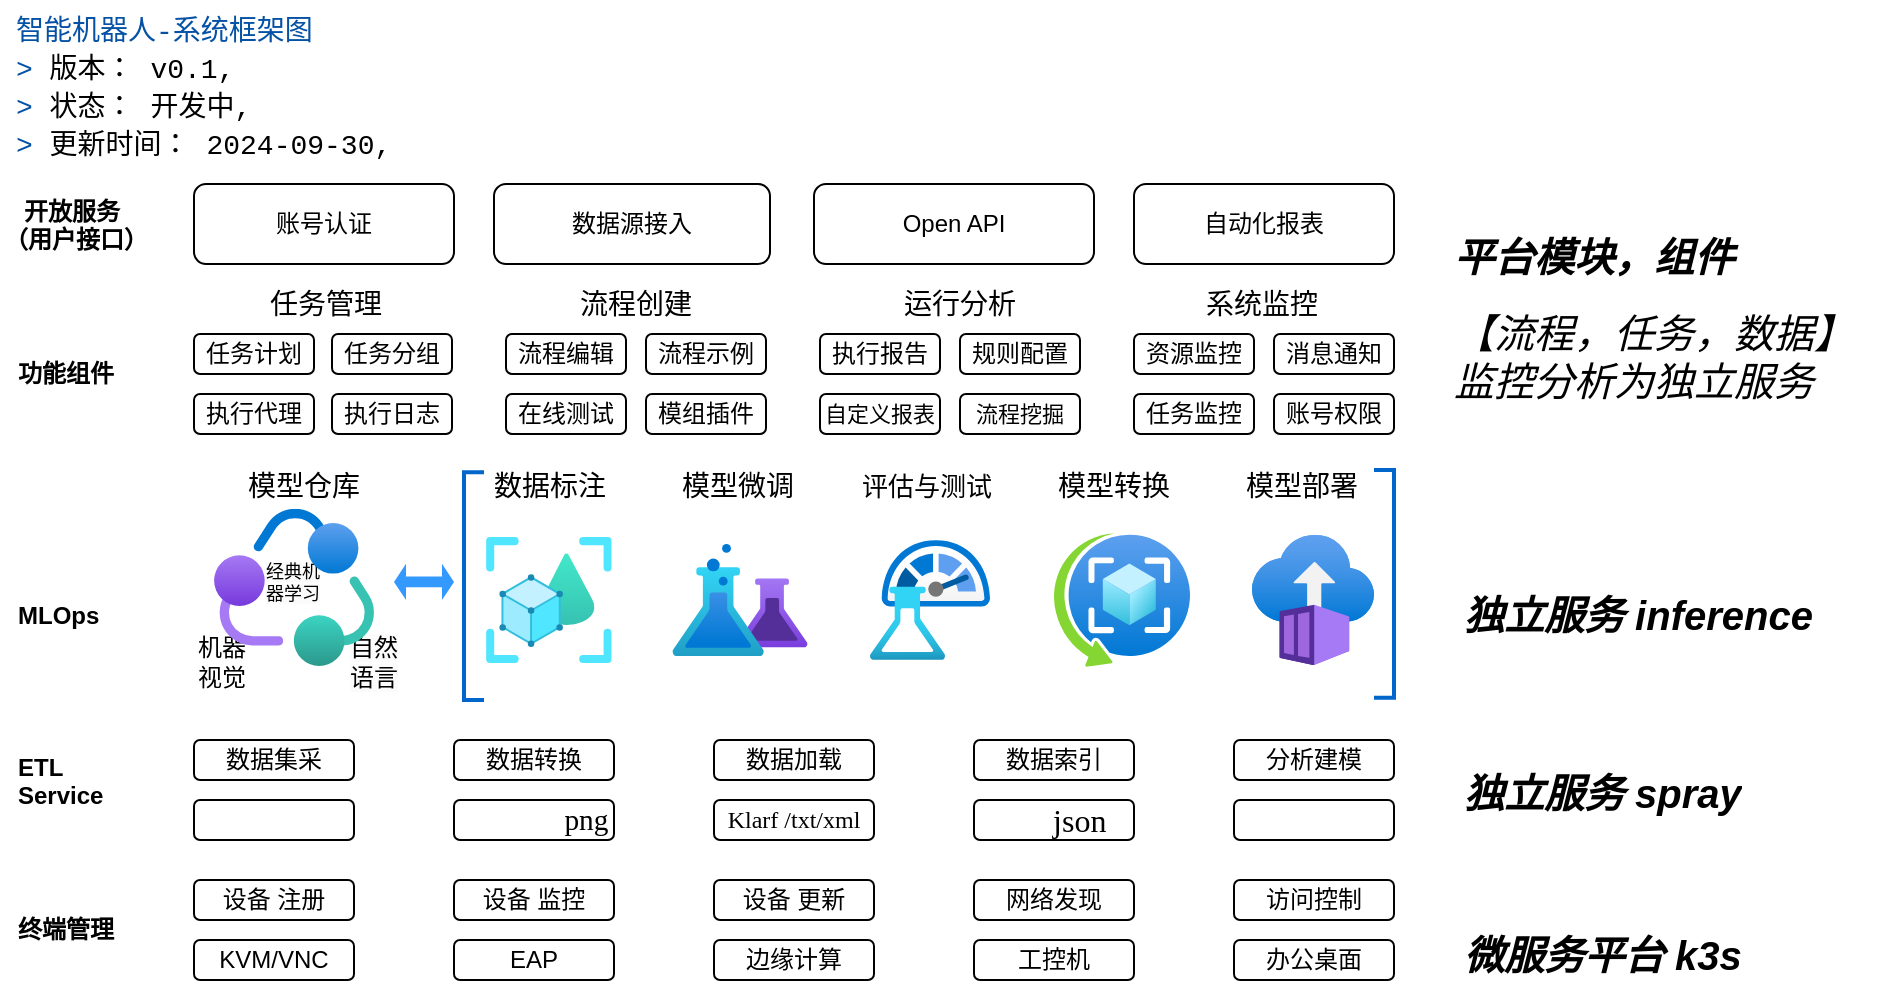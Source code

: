 <mxfile>
    <diagram id="1UqL_O0XorwUK7HTlg5H" name="Page-1">
        <mxGraphModel dx="1054" dy="593" grid="1" gridSize="10" guides="1" tooltips="1" connect="1" arrows="1" fold="1" page="1" pageScale="1" pageWidth="827" pageHeight="1169" math="1" shadow="0">
            <root>
                <mxCell id="0"/>
                <mxCell id="1" parent="0"/>
                <mxCell id="2" value="账号认证" style="rounded=1;whiteSpace=wrap;html=1;" parent="1" vertex="1">
                    <mxGeometry x="107" y="112" width="130" height="40" as="geometry"/>
                </mxCell>
                <mxCell id="3" value="&lt;span style=&quot;font-family: Helvetica; font-size: 12px; font-style: normal; font-variant-ligatures: normal; font-variant-caps: normal; letter-spacing: normal; orphans: 2; text-indent: 0px; text-transform: none; widows: 2; word-spacing: 0px; -webkit-text-stroke-width: 0px; text-decoration-thickness: initial; text-decoration-style: initial; text-decoration-color: initial; float: none; display: inline !important;&quot;&gt;&amp;nbsp; &amp;nbsp;开放服务&lt;br&gt;（用户接口）&lt;br&gt;&lt;/span&gt;" style="text;whiteSpace=wrap;html=1;align=left;fillColor=none;fontColor=default;labelBackgroundColor=none;fontStyle=1;rounded=1;" parent="1" vertex="1">
                    <mxGeometry x="10" y="112" width="80" height="40" as="geometry"/>
                </mxCell>
                <mxCell id="6" value="数据源接入" style="rounded=1;whiteSpace=wrap;html=1;" parent="1" vertex="1">
                    <mxGeometry x="257" y="112" width="138" height="40" as="geometry"/>
                </mxCell>
                <mxCell id="7" value="Open API" style="rounded=1;whiteSpace=wrap;html=1;" parent="1" vertex="1">
                    <mxGeometry x="417" y="112" width="140" height="40" as="geometry"/>
                </mxCell>
                <mxCell id="8" value="自动化报表" style="rounded=1;whiteSpace=wrap;html=1;" parent="1" vertex="1">
                    <mxGeometry x="577" y="112" width="130" height="40" as="geometry"/>
                </mxCell>
                <mxCell id="9" value="&lt;span style=&quot;font-family: Helvetica; font-size: 12px; font-style: normal; font-variant-ligatures: normal; font-variant-caps: normal; letter-spacing: normal; orphans: 2; text-indent: 0px; text-transform: none; widows: 2; word-spacing: 0px; -webkit-text-stroke-width: 0px; text-decoration-thickness: initial; text-decoration-style: initial; text-decoration-color: initial; float: none; display: inline !important;&quot;&gt;功能组件&lt;br&gt;&lt;/span&gt;" style="text;whiteSpace=wrap;html=1;align=left;verticalAlign=middle;fillColor=none;fontColor=default;labelBackgroundColor=none;fontStyle=1;rounded=1;" parent="1" vertex="1">
                    <mxGeometry x="17" y="187" width="80" height="40" as="geometry"/>
                </mxCell>
                <mxCell id="10" value="&lt;span style=&quot;font-family: Helvetica; font-size: 12px; font-style: normal; font-variant-ligatures: normal; font-variant-caps: normal; letter-spacing: normal; orphans: 2; text-indent: 0px; text-transform: none; widows: 2; word-spacing: 0px; -webkit-text-stroke-width: 0px; text-decoration-thickness: initial; text-decoration-style: initial; text-decoration-color: initial; float: none; display: inline !important;&quot;&gt;MLOps&lt;br&gt;&lt;/span&gt;" style="text;whiteSpace=wrap;html=1;verticalAlign=middle;align=left;fillColor=none;fontColor=default;labelBackgroundColor=none;fontStyle=1;rotation=0;rounded=1;" parent="1" vertex="1">
                    <mxGeometry x="17" y="308" width="80" height="40" as="geometry"/>
                </mxCell>
                <mxCell id="11" value="&lt;span style=&quot;font-family: Helvetica; font-size: 12px; font-style: normal; font-variant-ligatures: normal; font-variant-caps: normal; letter-spacing: normal; orphans: 2; text-indent: 0px; text-transform: none; widows: 2; word-spacing: 0px; -webkit-text-stroke-width: 0px; text-decoration-thickness: initial; text-decoration-style: initial; text-decoration-color: initial; float: none; display: inline !important;&quot;&gt;ETL&amp;nbsp;&lt;br&gt;Service&lt;br&gt;&lt;/span&gt;" style="text;whiteSpace=wrap;html=1;align=left;fillColor=none;fontColor=default;labelBackgroundColor=none;fontStyle=1;rounded=1;" parent="1" vertex="1">
                    <mxGeometry x="17" y="390" width="80" height="40" as="geometry"/>
                </mxCell>
                <mxCell id="12" value="终端管理" style="text;whiteSpace=wrap;html=1;verticalAlign=middle;align=left;fillColor=none;fontStyle=1;rounded=1;" parent="1" vertex="1">
                    <mxGeometry x="17" y="460" width="80" height="50" as="geometry"/>
                </mxCell>
                <mxCell id="16" value="设备&amp;nbsp;注册" style="rounded=1;whiteSpace=wrap;html=1;flipH=1;flipV=1;" parent="1" vertex="1">
                    <mxGeometry x="107" y="460" width="80" height="20" as="geometry"/>
                </mxCell>
                <mxCell id="17" value="设备&amp;nbsp;监控" style="rounded=1;whiteSpace=wrap;html=1;flipH=1;flipV=1;" parent="1" vertex="1">
                    <mxGeometry x="237" y="460" width="80" height="20" as="geometry"/>
                </mxCell>
                <mxCell id="18" value="设备&amp;nbsp;更新" style="rounded=1;whiteSpace=wrap;html=1;flipH=1;flipV=1;" parent="1" vertex="1">
                    <mxGeometry x="367" y="460" width="80" height="20" as="geometry"/>
                </mxCell>
                <mxCell id="19" value="网络发现" style="rounded=1;whiteSpace=wrap;html=1;flipH=1;flipV=1;" parent="1" vertex="1">
                    <mxGeometry x="497" y="460" width="80" height="20" as="geometry"/>
                </mxCell>
                <mxCell id="20" value="访问控制" style="rounded=1;whiteSpace=wrap;html=1;flipH=1;flipV=1;" parent="1" vertex="1">
                    <mxGeometry x="627" y="460" width="80" height="20" as="geometry"/>
                </mxCell>
                <mxCell id="21" value="KVM/VNC" style="rounded=1;whiteSpace=wrap;html=1;flipH=1;flipV=1;" parent="1" vertex="1">
                    <mxGeometry x="107" y="490" width="80" height="20" as="geometry"/>
                </mxCell>
                <mxCell id="22" value="EAP" style="rounded=1;whiteSpace=wrap;html=1;flipH=1;flipV=1;" parent="1" vertex="1">
                    <mxGeometry x="237" y="490" width="80" height="20" as="geometry"/>
                </mxCell>
                <mxCell id="23" value="边缘计算" style="rounded=1;whiteSpace=wrap;html=1;flipH=1;flipV=1;" parent="1" vertex="1">
                    <mxGeometry x="367" y="490" width="80" height="20" as="geometry"/>
                </mxCell>
                <mxCell id="24" value="工控机" style="rounded=1;whiteSpace=wrap;html=1;flipH=1;flipV=1;" parent="1" vertex="1">
                    <mxGeometry x="497" y="490" width="80" height="20" as="geometry"/>
                </mxCell>
                <mxCell id="25" value="办公桌面" style="rounded=1;whiteSpace=wrap;html=1;flipH=1;flipV=1;" parent="1" vertex="1">
                    <mxGeometry x="627" y="490" width="80" height="20" as="geometry"/>
                </mxCell>
                <mxCell id="26" value="数据集采" style="rounded=1;whiteSpace=wrap;html=1;flipH=1;flipV=1;" parent="1" vertex="1">
                    <mxGeometry x="107" y="390" width="80" height="20" as="geometry"/>
                </mxCell>
                <mxCell id="27" value="数据转换" style="rounded=1;whiteSpace=wrap;html=1;flipH=1;flipV=1;" parent="1" vertex="1">
                    <mxGeometry x="237" y="390" width="80" height="20" as="geometry"/>
                </mxCell>
                <mxCell id="28" value="数据加载" style="rounded=1;whiteSpace=wrap;html=1;flipH=1;flipV=1;" parent="1" vertex="1">
                    <mxGeometry x="367" y="390" width="80" height="20" as="geometry"/>
                </mxCell>
                <mxCell id="29" value="数据索引" style="rounded=1;whiteSpace=wrap;html=1;flipH=1;flipV=1;" parent="1" vertex="1">
                    <mxGeometry x="497" y="390" width="80" height="20" as="geometry"/>
                </mxCell>
                <mxCell id="30" value="分析建模" style="rounded=1;whiteSpace=wrap;html=1;flipH=1;flipV=1;" parent="1" vertex="1">
                    <mxGeometry x="627" y="390" width="80" height="20" as="geometry"/>
                </mxCell>
                <mxCell id="31" value="&lt;p style=&quot;line-height: normal; margin: 0pt 0in; text-indent: 0in; direction: ltr; unicode-bidi: embed; vertical-align: baseline; word-break: normal;&quot;&gt;&lt;span style=&quot;font-size:12.0pt;&lt;br/&gt;font-family:&amp;quot;思源黑体 CN Regular&amp;quot;;mso-ascii-font-family:&amp;quot;思源黑体 CN Regular&amp;quot;;&lt;br/&gt;mso-fareast-font-family:&amp;quot;思源黑体 CN Regular&amp;quot;;mso-bidi-font-family:+mn-cs;&lt;br/&gt;mso-ascii-theme-font:minor-latin;mso-bidi-theme-font:minor-bidi;color:white;&lt;br/&gt;mso-color-index:0;mso-font-kerning:12.0pt;language:en-US;mso-style-textfill-type:&lt;br/&gt;solid;mso-style-textfill-fill-themecolor:background1;mso-style-textfill-fill-color:&lt;br/&gt;white;mso-style-textfill-fill-alpha:100.0%&quot;&gt;sql&lt;/span&gt;&lt;span style=&quot;font-size:&lt;br/&gt;12.0pt;font-family:&amp;quot;思源黑体 CN Regular&amp;quot;;mso-ascii-font-family:&amp;quot;思源黑体 CN Regular&amp;quot;;&lt;br/&gt;mso-fareast-font-family:&amp;quot;思源黑体 CN Regular&amp;quot;;mso-bidi-font-family:+mn-cs;&lt;br/&gt;mso-ascii-theme-font:minor-latin;mso-bidi-theme-font:minor-bidi;color:white;&lt;br/&gt;mso-color-index:0;mso-font-kerning:12.0pt;language:en-US;mso-style-textfill-type:&lt;br/&gt;solid;mso-style-textfill-fill-themecolor:background1;mso-style-textfill-fill-color:&lt;br/&gt;white;mso-style-textfill-fill-alpha:100.0%&quot;&gt;/txt/csv&lt;/span&gt;&lt;/p&gt;" style="rounded=1;whiteSpace=wrap;html=1;flipH=0;flipV=1;" parent="1" vertex="1">
                    <mxGeometry x="107" y="420" width="80" height="20" as="geometry"/>
                </mxCell>
                <mxCell id="32" value="&lt;p style=&quot;line-height: normal; margin: 0pt 0in; text-indent: 0in; direction: ltr; unicode-bidi: embed; vertical-align: baseline; word-break: normal;&quot;&gt;&lt;span style=&quot;font-size:11.0pt;&lt;br/&gt;font-family:&amp;quot;思源黑体 CN Regular&amp;quot;;mso-ascii-font-family:&amp;quot;思源黑体 CN Regular&amp;quot;;&lt;br/&gt;mso-fareast-font-family:&amp;quot;思源黑体 CN Regular&amp;quot;;mso-bidi-font-family:+mn-cs;&lt;br/&gt;mso-ascii-theme-font:minor-latin;mso-bidi-theme-font:minor-bidi;color:white;&lt;br/&gt;mso-color-index:0;mso-font-kerning:12.0pt;language:en-US;mso-style-textfill-type:&lt;br/&gt;solid;mso-style-textfill-fill-themecolor:background1;mso-style-textfill-fill-color:&lt;br/&gt;white;mso-style-textfill-fill-alpha:100.0%&quot;&gt;Tif/bmp/&lt;/span&gt;&lt;span style=&quot;font-size:11.0pt;font-family:&amp;quot;思源黑体 CN Regular&amp;quot;;mso-ascii-font-family:&lt;br/&gt;&amp;quot;思源黑体 CN Regular&amp;quot;;mso-fareast-font-family:&amp;quot;思源黑体 CN Regular&amp;quot;;mso-bidi-font-family:&lt;br/&gt;+mn-cs;mso-ascii-theme-font:minor-latin;mso-bidi-theme-font:minor-bidi;&lt;br/&gt;color:white;mso-color-index:0;mso-font-kerning:12.0pt;language:en-US;&lt;br/&gt;mso-style-textfill-type:solid;mso-style-textfill-fill-themecolor:background1;&lt;br/&gt;mso-style-textfill-fill-color:white;mso-style-textfill-fill-alpha:100.0%&quot;&gt;png&lt;/span&gt;&lt;/p&gt;" style="rounded=1;whiteSpace=wrap;html=1;flipH=0;flipV=1;" parent="1" vertex="1">
                    <mxGeometry x="237" y="420" width="80" height="20" as="geometry"/>
                </mxCell>
                <mxCell id="33" value="&lt;p style=&quot;line-height: normal; margin: 0pt 0in; text-indent: 0in; direction: ltr; unicode-bidi: embed; vertical-align: baseline; word-break: normal; font-size: 12px;&quot;&gt;&lt;span style=&quot;font-family: &amp;quot;思源黑体 CN Regular&amp;quot;;&quot;&gt;Klarf&lt;/span&gt;&lt;span style=&quot;font-family: &amp;quot;思源黑体 CN Regular&amp;quot;;&quot;&gt; /t&lt;/span&gt;&lt;span style=&quot;font-family: &amp;quot;思源黑体 CN Regular&amp;quot;; font-variant-numeric: normal; font-variant-east-asian: normal; font-variant-alternates: normal; font-variant-position: normal; letter-spacing: 0pt; vertical-align: baseline;&quot;&gt;xt&lt;/span&gt;&lt;span style=&quot;font-family: &amp;quot;思源黑体 CN Regular&amp;quot;; font-variant-numeric: normal; font-variant-east-asian: normal; font-variant-alternates: normal; font-variant-position: normal; letter-spacing: 0pt; vertical-align: baseline;&quot;&gt;/xml&lt;/span&gt;&lt;/p&gt;" style="rounded=1;whiteSpace=wrap;html=1;flipH=0;flipV=1;fontSize=10;labelBackgroundColor=none;fontColor=default;fontStyle=0" parent="1" vertex="1">
                    <mxGeometry x="367" y="420" width="80" height="20" as="geometry"/>
                </mxCell>
                <mxCell id="34" value="&lt;span style=&quot;font-size:12.0pt;font-family:&amp;quot;思源黑体 CN Regular&amp;quot;;&lt;br/&gt;mso-ascii-font-family:&amp;quot;思源黑体 CN Regular&amp;quot;;mso-fareast-font-family:&amp;quot;思源黑体 CN Regular&amp;quot;;&lt;br/&gt;mso-bidi-font-family:+mn-cs;mso-ascii-theme-font:minor-latin;mso-bidi-theme-font:&lt;br/&gt;minor-bidi;color:white;mso-color-index:0;mso-font-kerning:12.0pt;language:en-US;&lt;br/&gt;mso-style-textfill-type:solid;mso-style-textfill-fill-themecolor:background1;&lt;br/&gt;mso-style-textfill-fill-color:white;mso-style-textfill-fill-alpha:100.0%&quot;&gt;csv/&lt;/span&gt;&lt;span style=&quot;font-size:12.0pt;font-family:&amp;quot;思源黑体 CN Regular&amp;quot;;mso-ascii-font-family:&lt;br/&gt;&amp;quot;思源黑体 CN Regular&amp;quot;;mso-fareast-font-family:&amp;quot;思源黑体 CN Regular&amp;quot;;mso-bidi-font-family:&lt;br/&gt;+mn-cs;mso-ascii-theme-font:minor-latin;mso-bidi-theme-font:minor-bidi;&lt;br/&gt;color:white;mso-color-index:0;mso-font-kerning:12.0pt;language:en-US;&lt;br/&gt;mso-style-textfill-type:solid;mso-style-textfill-fill-themecolor:background1;&lt;br/&gt;mso-style-textfill-fill-color:white;mso-style-textfill-fill-alpha:100.0%&quot;&gt;json&lt;/span&gt;" style="rounded=1;whiteSpace=wrap;html=1;flipH=0;flipV=1;" parent="1" vertex="1">
                    <mxGeometry x="497" y="420" width="80" height="20" as="geometry"/>
                </mxCell>
                <mxCell id="35" value="&lt;p style=&quot;line-height: normal; margin: 0pt 0in; text-indent: 0in; direction: ltr; unicode-bidi: embed; vertical-align: baseline; word-break: normal;&quot;&gt;&lt;span style=&quot;font-size:12.0pt;&lt;br/&gt;font-family:&amp;quot;思源黑体 CN Regular&amp;quot;;mso-ascii-font-family:&amp;quot;思源黑体 CN Regular&amp;quot;;&lt;br/&gt;mso-fareast-font-family:&amp;quot;思源黑体 CN Regular&amp;quot;;mso-bidi-font-family:+mn-cs;&lt;br/&gt;mso-ascii-theme-font:minor-latin;mso-bidi-theme-font:minor-bidi;color:white;&lt;br/&gt;mso-color-index:0;mso-font-kerning:12.0pt;language:en-US;mso-style-textfill-type:&lt;br/&gt;solid;mso-style-textfill-fill-themecolor:background1;mso-style-textfill-fill-color:&lt;br/&gt;white;mso-style-textfill-fill-alpha:100.0%&quot;&gt;tar/zip&lt;/span&gt;&lt;/p&gt;" style="rounded=1;whiteSpace=wrap;html=1;flipH=0;flipV=1;" parent="1" vertex="1">
                    <mxGeometry x="627" y="420" width="80" height="20" as="geometry"/>
                </mxCell>
                <mxCell id="58" value="" style="group;rounded=1;" parent="1" vertex="1" connectable="0">
                    <mxGeometry x="107" y="157" width="129" height="80" as="geometry"/>
                </mxCell>
                <mxCell id="37" value="&lt;font style=&quot;font-size: 14px;&quot;&gt;任务管理&lt;/font&gt;" style="text;html=1;strokeColor=none;fillColor=none;align=center;verticalAlign=middle;whiteSpace=wrap;rounded=1;fontSize=10;" parent="58" vertex="1">
                    <mxGeometry x="36" width="60" height="30" as="geometry"/>
                </mxCell>
                <mxCell id="42" value="任务计划" style="rounded=1;whiteSpace=wrap;html=1;flipH=1;flipV=1;" parent="58" vertex="1">
                    <mxGeometry y="30" width="60" height="20" as="geometry"/>
                </mxCell>
                <mxCell id="43" value="任务分组" style="rounded=1;whiteSpace=wrap;html=1;flipH=1;flipV=1;" parent="58" vertex="1">
                    <mxGeometry x="69" y="30" width="60" height="20" as="geometry"/>
                </mxCell>
                <mxCell id="44" value="执行代理" style="rounded=1;whiteSpace=wrap;html=1;flipH=1;flipV=1;" parent="58" vertex="1">
                    <mxGeometry y="60" width="60" height="20" as="geometry"/>
                </mxCell>
                <mxCell id="45" value="执行日志" style="rounded=1;whiteSpace=wrap;html=1;flipH=1;flipV=1;" parent="58" vertex="1">
                    <mxGeometry x="69" y="60" width="60" height="20" as="geometry"/>
                </mxCell>
                <mxCell id="59" value="" style="group;rounded=1;" parent="1" vertex="1" connectable="0">
                    <mxGeometry x="263" y="157" width="130" height="80" as="geometry"/>
                </mxCell>
                <mxCell id="38" value="&lt;font style=&quot;font-size: 14px;&quot;&gt;流程创建&lt;/font&gt;" style="text;html=1;strokeColor=none;fillColor=none;align=center;verticalAlign=middle;whiteSpace=wrap;rounded=1;fontSize=10;" parent="59" vertex="1">
                    <mxGeometry x="35" width="60" height="30" as="geometry"/>
                </mxCell>
                <mxCell id="46" value="流程编辑" style="rounded=1;whiteSpace=wrap;html=1;flipH=1;flipV=1;" parent="59" vertex="1">
                    <mxGeometry y="30" width="60" height="20" as="geometry"/>
                </mxCell>
                <mxCell id="47" value="流程示例" style="rounded=1;whiteSpace=wrap;html=1;flipH=1;flipV=1;" parent="59" vertex="1">
                    <mxGeometry x="70" y="30" width="60" height="20" as="geometry"/>
                </mxCell>
                <mxCell id="48" value="在线测试" style="rounded=1;whiteSpace=wrap;html=1;flipH=1;flipV=1;" parent="59" vertex="1">
                    <mxGeometry y="60" width="60" height="20" as="geometry"/>
                </mxCell>
                <mxCell id="49" value="模组插件" style="rounded=1;whiteSpace=wrap;html=1;flipH=1;flipV=1;" parent="59" vertex="1">
                    <mxGeometry x="70" y="60" width="60" height="20" as="geometry"/>
                </mxCell>
                <mxCell id="60" value="" style="group;rounded=1;" parent="1" vertex="1" connectable="0">
                    <mxGeometry x="420" y="157" width="130" height="80" as="geometry"/>
                </mxCell>
                <mxCell id="40" value="&lt;span style=&quot;font-size: 14px;&quot;&gt;运行分析&lt;/span&gt;" style="text;html=1;strokeColor=none;fillColor=none;align=center;verticalAlign=middle;whiteSpace=wrap;rounded=1;fontSize=10;" parent="60" vertex="1">
                    <mxGeometry x="30" width="80" height="30" as="geometry"/>
                </mxCell>
                <mxCell id="50" value="执行报告" style="rounded=1;whiteSpace=wrap;html=1;flipH=1;flipV=1;" parent="60" vertex="1">
                    <mxGeometry y="30" width="60" height="20" as="geometry"/>
                </mxCell>
                <mxCell id="51" value="规则配置" style="rounded=1;whiteSpace=wrap;html=1;flipH=1;flipV=1;" parent="60" vertex="1">
                    <mxGeometry x="70" y="30" width="60" height="20" as="geometry"/>
                </mxCell>
                <mxCell id="52" value="&lt;span style=&quot;font-size: 11px;&quot;&gt;自定义报表&lt;/span&gt;" style="rounded=1;whiteSpace=wrap;html=1;flipH=1;flipV=1;" parent="60" vertex="1">
                    <mxGeometry y="60" width="60" height="20" as="geometry"/>
                </mxCell>
                <mxCell id="53" value="流程挖掘" style="rounded=1;whiteSpace=wrap;html=1;flipH=1;flipV=1;fontSize=11;" parent="60" vertex="1">
                    <mxGeometry x="70" y="60" width="60" height="20" as="geometry"/>
                </mxCell>
                <mxCell id="61" value="" style="group;rounded=1;" parent="1" vertex="1" connectable="0">
                    <mxGeometry x="577" y="157" width="130" height="80" as="geometry"/>
                </mxCell>
                <mxCell id="39" value="&lt;font style=&quot;font-size: 14px;&quot;&gt;系统监控&lt;/font&gt;" style="text;html=1;strokeColor=none;fillColor=none;align=center;verticalAlign=middle;whiteSpace=wrap;rounded=1;fontSize=10;" parent="61" vertex="1">
                    <mxGeometry x="34" width="60" height="30" as="geometry"/>
                </mxCell>
                <mxCell id="54" value="资源监控" style="rounded=1;whiteSpace=wrap;html=1;flipH=1;flipV=1;" parent="61" vertex="1">
                    <mxGeometry y="30" width="60" height="20" as="geometry"/>
                </mxCell>
                <mxCell id="55" value="消息通知" style="rounded=1;whiteSpace=wrap;html=1;flipH=1;flipV=1;" parent="61" vertex="1">
                    <mxGeometry x="70" y="30" width="60" height="20" as="geometry"/>
                </mxCell>
                <mxCell id="56" value="任务监控" style="rounded=1;whiteSpace=wrap;html=1;flipH=1;flipV=1;" parent="61" vertex="1">
                    <mxGeometry y="60" width="60" height="20" as="geometry"/>
                </mxCell>
                <mxCell id="57" value="账号权限" style="rounded=1;whiteSpace=wrap;html=1;flipH=1;flipV=1;" parent="61" vertex="1">
                    <mxGeometry x="70" y="60" width="60" height="20" as="geometry"/>
                </mxCell>
                <mxCell id="70" value="" style="group;movable=0;resizable=0;rotatable=0;deletable=0;editable=0;connectable=0;rounded=1;" parent="1" vertex="1" connectable="0">
                    <mxGeometry x="160" y="256.1" width="129" height="91.8" as="geometry"/>
                </mxCell>
                <mxCell id="76" value="数据标注" style="text;html=1;strokeColor=none;fillColor=none;align=center;verticalAlign=middle;whiteSpace=wrap;rounded=1;fontSize=14;" parent="1" vertex="1">
                    <mxGeometry x="253" y="248.1" width="64" height="30" as="geometry"/>
                </mxCell>
                <mxCell id="77" value="模型微调" style="text;html=1;strokeColor=none;fillColor=none;align=center;verticalAlign=middle;whiteSpace=wrap;rounded=1;fontSize=14;" parent="1" vertex="1">
                    <mxGeometry x="347" y="248.1" width="64" height="30" as="geometry"/>
                </mxCell>
                <mxCell id="78" value="评估与测试" style="text;html=1;strokeColor=none;fillColor=none;align=center;verticalAlign=middle;whiteSpace=wrap;rounded=1;fontSize=13;" parent="1" vertex="1">
                    <mxGeometry x="439" y="248.1" width="69" height="30" as="geometry"/>
                </mxCell>
                <mxCell id="79" value="模型部署" style="text;html=1;strokeColor=none;fillColor=none;align=center;verticalAlign=middle;whiteSpace=wrap;rounded=1;fontSize=14;" parent="1" vertex="1">
                    <mxGeometry x="629" y="248.1" width="64" height="30" as="geometry"/>
                </mxCell>
                <mxCell id="80" value="模型转换" style="text;html=1;strokeColor=none;fillColor=none;align=center;verticalAlign=middle;whiteSpace=wrap;rounded=1;fontSize=14;" parent="1" vertex="1">
                    <mxGeometry x="535" y="248.1" width="64" height="30" as="geometry"/>
                </mxCell>
                <mxCell id="83" value="" style="aspect=fixed;html=1;points=[];align=center;image;fontSize=12;image=img/lib/azure2/ai_machine_learning/Azure_Object_Understanding.svg;labelBackgroundColor=none;fontColor=default;fillColor=none;rounded=1;" parent="1" vertex="1">
                    <mxGeometry x="253" y="288.555" width="62.9" height="62.9" as="geometry"/>
                </mxCell>
                <mxCell id="85" value="" style="aspect=fixed;html=1;points=[];align=center;image;fontSize=12;image=img/lib/azure2/containers/Container_Instances.svg;labelBackgroundColor=none;fontColor=default;fillColor=none;rounded=1;" parent="1" vertex="1">
                    <mxGeometry x="635.95" y="287.1" width="61.05" height="65.81" as="geometry"/>
                </mxCell>
                <mxCell id="71" value="模型仓库" style="text;html=1;strokeColor=none;fillColor=none;align=center;verticalAlign=middle;whiteSpace=wrap;rounded=1;fontSize=14;" parent="1" vertex="1">
                    <mxGeometry x="130" y="248.1" width="64" height="30" as="geometry"/>
                </mxCell>
                <mxCell id="87" value="&lt;span style=&quot;color: rgb(0, 0, 0); font-family: Helvetica; font-size: 9px; font-style: normal; font-variant-ligatures: normal; font-variant-caps: normal; font-weight: 400; letter-spacing: normal; orphans: 2; text-align: center; text-indent: 0px; text-transform: none; widows: 2; word-spacing: 0px; -webkit-text-stroke-width: 0px; background-color: rgb(251, 251, 251); text-decoration-thickness: initial; text-decoration-style: initial; text-decoration-color: initial; float: none; display: inline !important;&quot;&gt;经典机器学习&lt;/span&gt;" style="text;whiteSpace=wrap;html=1;fontSize=9;fontColor=default;rounded=1;" parent="1" vertex="1">
                    <mxGeometry x="141" y="294.19" width="32" height="35.4" as="geometry"/>
                </mxCell>
                <mxCell id="88" value="&lt;span style=&quot;color: rgb(0, 0, 0); font-family: Helvetica; font-size: 12px; font-style: normal; font-variant-ligatures: normal; font-variant-caps: normal; font-weight: 400; letter-spacing: normal; orphans: 2; text-align: center; text-indent: 0px; text-transform: none; widows: 2; word-spacing: 0px; -webkit-text-stroke-width: 0px; background-color: rgb(251, 251, 251); text-decoration-thickness: initial; text-decoration-style: initial; text-decoration-color: initial; float: none; display: inline !important;&quot;&gt;自然语言&lt;/span&gt;" style="text;whiteSpace=wrap;html=1;fontSize=9;fontColor=default;verticalAlign=middle;rounded=1;" parent="1" vertex="1">
                    <mxGeometry x="183" y="335.5" width="30" height="30" as="geometry"/>
                </mxCell>
                <mxCell id="89" value="&lt;div style=&quot;&quot;&gt;&lt;span style=&quot;background-color: initial; font-size: 12px;&quot;&gt;机器视觉&lt;/span&gt;&lt;/div&gt;" style="text;whiteSpace=wrap;html=1;fontSize=9;fontColor=default;align=center;verticalAlign=middle;rounded=1;" parent="1" vertex="1">
                    <mxGeometry x="106" y="340.5" width="30" height="20" as="geometry"/>
                </mxCell>
                <mxCell id="90" value="" style="aspect=fixed;html=1;points=[];align=center;image;fontSize=12;image=img/lib/azure2/azure_ecosystem/Collaborative_Service.svg;labelBackgroundColor=none;sketch=1;fontColor=default;fillColor=none;rounded=1;" parent="1" vertex="1">
                    <mxGeometry x="117" y="274.41" width="80" height="78.59" as="geometry"/>
                </mxCell>
                <mxCell id="92" value="" style="aspect=fixed;html=1;points=[];align=center;image;fontSize=12;image=img/lib/azure2/compute/Restore_Points.svg;labelBackgroundColor=none;sketch=1;fontColor=default;fillColor=none;rounded=1;" parent="1" vertex="1">
                    <mxGeometry x="537" y="286.605" width="68" height="66.8" as="geometry"/>
                </mxCell>
                <mxCell id="93" value="" style="aspect=fixed;html=1;points=[];align=center;image;fontSize=12;image=img/lib/azure2/ai_machine_learning/Machine_Learning_Studio_Web_Service_Plans.svg;labelBackgroundColor=none;sketch=1;fontColor=default;fillColor=none;rounded=1;" parent="1" vertex="1">
                    <mxGeometry x="445" y="290.005" width="60" height="60" as="geometry"/>
                </mxCell>
                <mxCell id="94" value="" style="aspect=fixed;html=1;points=[];align=center;image;fontSize=12;image=img/lib/azure2/ai_machine_learning/Azure_Experimentation_Studio.svg;labelBackgroundColor=none;sketch=1;fontColor=default;fillColor=none;rounded=1;" parent="1" vertex="1">
                    <mxGeometry x="346" y="292.005" width="68" height="56.0" as="geometry"/>
                </mxCell>
                <mxCell id="103" value="" style="strokeWidth=2;html=1;shape=mxgraph.flowchart.annotation_1;align=left;pointerEvents=1;hachureGap=4;fontFamily=Architects Daughter;fontSource=https%3A%2F%2Ffonts.googleapis.com%2Fcss%3Ffamily%3DArchitects%2BDaughter;fontSize=20;rotation=-180;fillColor=none;strokeColor=#0066CC;" parent="1" vertex="1">
                    <mxGeometry x="697" y="254.94" width="10" height="113.9" as="geometry"/>
                </mxCell>
                <mxCell id="104" value="" style="shape=doubleArrow;whiteSpace=wrap;html=1;sketch=0;hachureGap=4;jiggle=2;curveFitting=1;fontFamily=Architects Daughter;fontSource=https%3A%2F%2Ffonts.googleapis.com%2Fcss%3Ffamily%3DArchitects%2BDaughter;fontSize=20;fillColor=#3399FF;strokeColor=none;" parent="1" vertex="1">
                    <mxGeometry x="207" y="301.89" width="30" height="18.11" as="geometry"/>
                </mxCell>
                <mxCell id="105" value="" style="strokeWidth=2;html=1;shape=mxgraph.flowchart.annotation_1;align=left;pointerEvents=1;hachureGap=4;fontFamily=Architects Daughter;fontSource=https%3A%2F%2Ffonts.googleapis.com%2Fcss%3Ffamily%3DArchitects%2BDaughter;fontSize=20;strokeColor=#0066CC;fillColor=none;" parent="1" vertex="1">
                    <mxGeometry x="242" y="256.1" width="10" height="113.9" as="geometry"/>
                </mxCell>
                <mxCell id="106" value="" style="aspect=fixed;html=1;points=[];align=center;image;fontSize=12;image=img/lib/azure2/containers/Container_Instances.svg;labelBackgroundColor=none;fontColor=default;fillColor=none;rounded=1;" parent="1" vertex="1">
                    <mxGeometry x="635.95" y="287.1" width="61.05" height="65.81" as="geometry"/>
                </mxCell>
                <mxCell id="107" value="&lt;div style=&quot;color: rgb(0, 0, 0); background-color: rgb(255, 255, 255); font-family: inconsolata, Consolas, Consolas, &amp;quot;Courier New&amp;quot;, monospace; font-weight: normal; font-size: 14px; line-height: 19px;&quot;&gt;&lt;div&gt;&lt;span style=&quot;color: #0451a5;&quot;&gt;智能机器人-系统框架图&lt;/span&gt;&lt;/div&gt;&lt;div&gt;&lt;span style=&quot;color: #0451a5;&quot;&gt;&amp;gt;&lt;/span&gt;&lt;span style=&quot;color: #000000;&quot;&gt; 版本： v0.1,&lt;/span&gt;&lt;/div&gt;&lt;div&gt;&lt;span style=&quot;color: #0451a5;&quot;&gt;&amp;gt;&lt;/span&gt;&lt;span style=&quot;color: #000000;&quot;&gt; 状态： 开发中,&lt;/span&gt;&lt;/div&gt;&lt;div&gt;&lt;span style=&quot;color: #0451a5;&quot;&gt;&amp;gt;&lt;/span&gt;&lt;span style=&quot;color: #000000;&quot;&gt; 更新时间： 2024-09-30,&lt;/span&gt;&lt;/div&gt;&lt;/div&gt;" style="text;whiteSpace=wrap;html=1;fontSize=20;fontFamily=Architects Daughter;" parent="1" vertex="1">
                    <mxGeometry x="16" y="20" width="210" height="80" as="geometry"/>
                </mxCell>
                <mxCell id="110" value="&lt;h1&gt;&lt;font style=&quot;font-size: 20px;&quot;&gt;独立服务 inference&lt;/font&gt;&lt;/h1&gt;" style="text;html=1;strokeColor=none;fillColor=none;spacing=5;spacingTop=-20;whiteSpace=wrap;overflow=hidden;rounded=0;sketch=1;hachureGap=4;jiggle=2;curveFitting=1;fontFamily=Helvetica;fontSize=20;fontStyle=2" parent="1" vertex="1">
                    <mxGeometry x="737" y="280" width="223" height="70" as="geometry"/>
                </mxCell>
                <mxCell id="111" value="&lt;h1&gt;&lt;span style=&quot;font-size: 20px;&quot;&gt;独立服务 spray&lt;/span&gt;&lt;/h1&gt;" style="text;html=1;strokeColor=none;fillColor=none;spacing=5;spacingTop=-20;whiteSpace=wrap;overflow=hidden;rounded=0;sketch=1;hachureGap=4;jiggle=2;curveFitting=1;fontFamily=Helvetica;fontSize=20;fontStyle=2" parent="1" vertex="1">
                    <mxGeometry x="737" y="368.84" width="150" height="70" as="geometry"/>
                </mxCell>
                <mxCell id="112" value="&lt;h1 style=&quot;font-size: 20px;&quot;&gt;&lt;span style=&quot;font-size: 20px;&quot;&gt;平台模块，组件&lt;/span&gt;&lt;/h1&gt;&lt;div style=&quot;font-size: 20px;&quot;&gt;&lt;font style=&quot;font-size: 20px;&quot;&gt;【流程，任务，数据】&lt;/font&gt;&lt;/div&gt;&lt;div style=&quot;font-size: 20px;&quot;&gt;&lt;font style=&quot;font-size: 20px;&quot;&gt;监控分析为独立服务&lt;/font&gt;&lt;/div&gt;" style="text;html=1;strokeColor=none;fillColor=none;spacing=0;spacingTop=0;whiteSpace=wrap;overflow=hidden;rounded=0;sketch=1;hachureGap=4;jiggle=2;curveFitting=1;fontFamily=Helvetica;fontSize=20;fontStyle=2;verticalAlign=top;" parent="1" vertex="1">
                    <mxGeometry x="737" y="119" width="223" height="141" as="geometry"/>
                </mxCell>
                <mxCell id="113" value="&lt;h1&gt;&lt;span style=&quot;font-size: 20px;&quot;&gt;微服务平台 k3s&lt;/span&gt;&lt;/h1&gt;" style="text;html=1;strokeColor=none;fillColor=none;spacing=5;spacingTop=-20;whiteSpace=wrap;overflow=hidden;rounded=0;hachureGap=4;fontFamily=Helvetica;fontSize=20;verticalAlign=middle;horizontal=1;textDirection=ltr;labelPosition=center;verticalLabelPosition=middle;align=left;fontStyle=3" parent="1" vertex="1">
                    <mxGeometry x="737" y="454.71" width="170" height="60.58" as="geometry"/>
                </mxCell>
            </root>
        </mxGraphModel>
    </diagram>
</mxfile>
